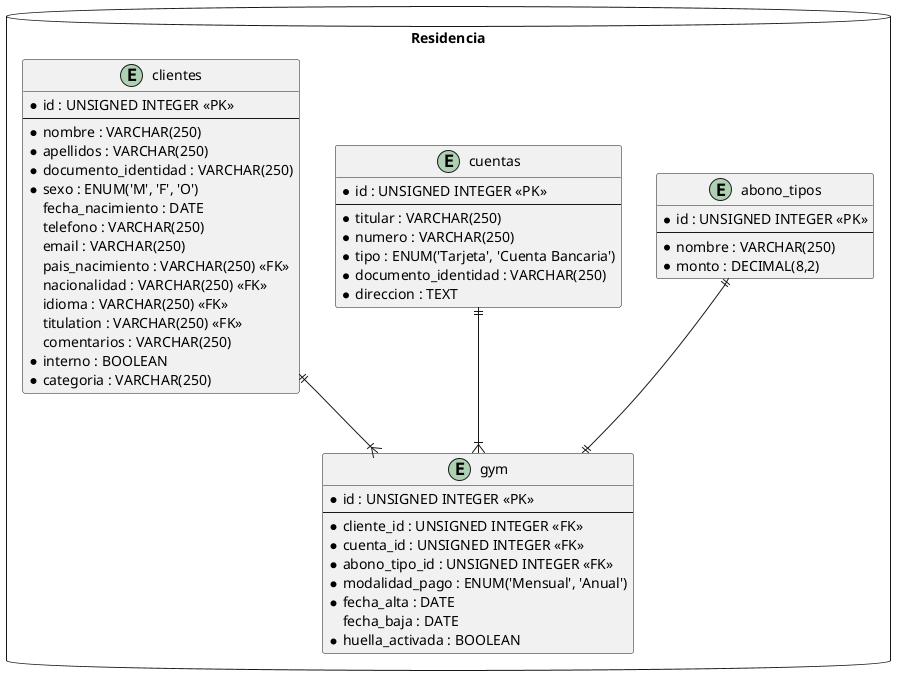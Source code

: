 @startuml
package Residencia <<Database>>
{

  entity abono_tipos{
    *id : UNSIGNED INTEGER <<PK>>
    --
    *nombre : VARCHAR(250)
    *monto : DECIMAL(8,2)
  }


  entity cuentas {
    *id : UNSIGNED INTEGER <<PK>>
    --
    *titular : VARCHAR(250)
    *numero : VARCHAR(250)
    *tipo : ENUM('Tarjeta', 'Cuenta Bancaria')
    *documento_identidad : VARCHAR(250)
    *direccion : TEXT
  }

  entity gym {
    *id : UNSIGNED INTEGER <<PK>>
    --
    *cliente_id : UNSIGNED INTEGER <<FK>>
    *cuenta_id : UNSIGNED INTEGER <<FK>>
    *abono_tipo_id : UNSIGNED INTEGER <<FK>>
    *modalidad_pago : ENUM('Mensual', 'Anual')
    *fecha_alta : DATE
    fecha_baja : DATE
    *huella_activada : BOOLEAN
  }

  entity clientes {
  *id : UNSIGNED INTEGER <<PK>>
  --
  *nombre : VARCHAR(250)
  *apellidos : VARCHAR(250)
  *documento_identidad : VARCHAR(250)
  *sexo : ENUM('M', 'F', 'O')
  fecha_nacimiento : DATE
  telefono : VARCHAR(250)
  email : VARCHAR(250)
  pais_nacimiento : VARCHAR(250) <<FK>> 
  nacionalidad : VARCHAR(250) <<FK>> 
  idioma : VARCHAR(250) <<FK>> 
  titulation : VARCHAR(250) <<FK>> 
  comentarios : VARCHAR(250)
  *interno : BOOLEAN
  *categoria : VARCHAR(250)
}

cuentas ||--|{ gym
clientes ||--|{ gym
abono_tipos ||--|| gym
}

@enduml